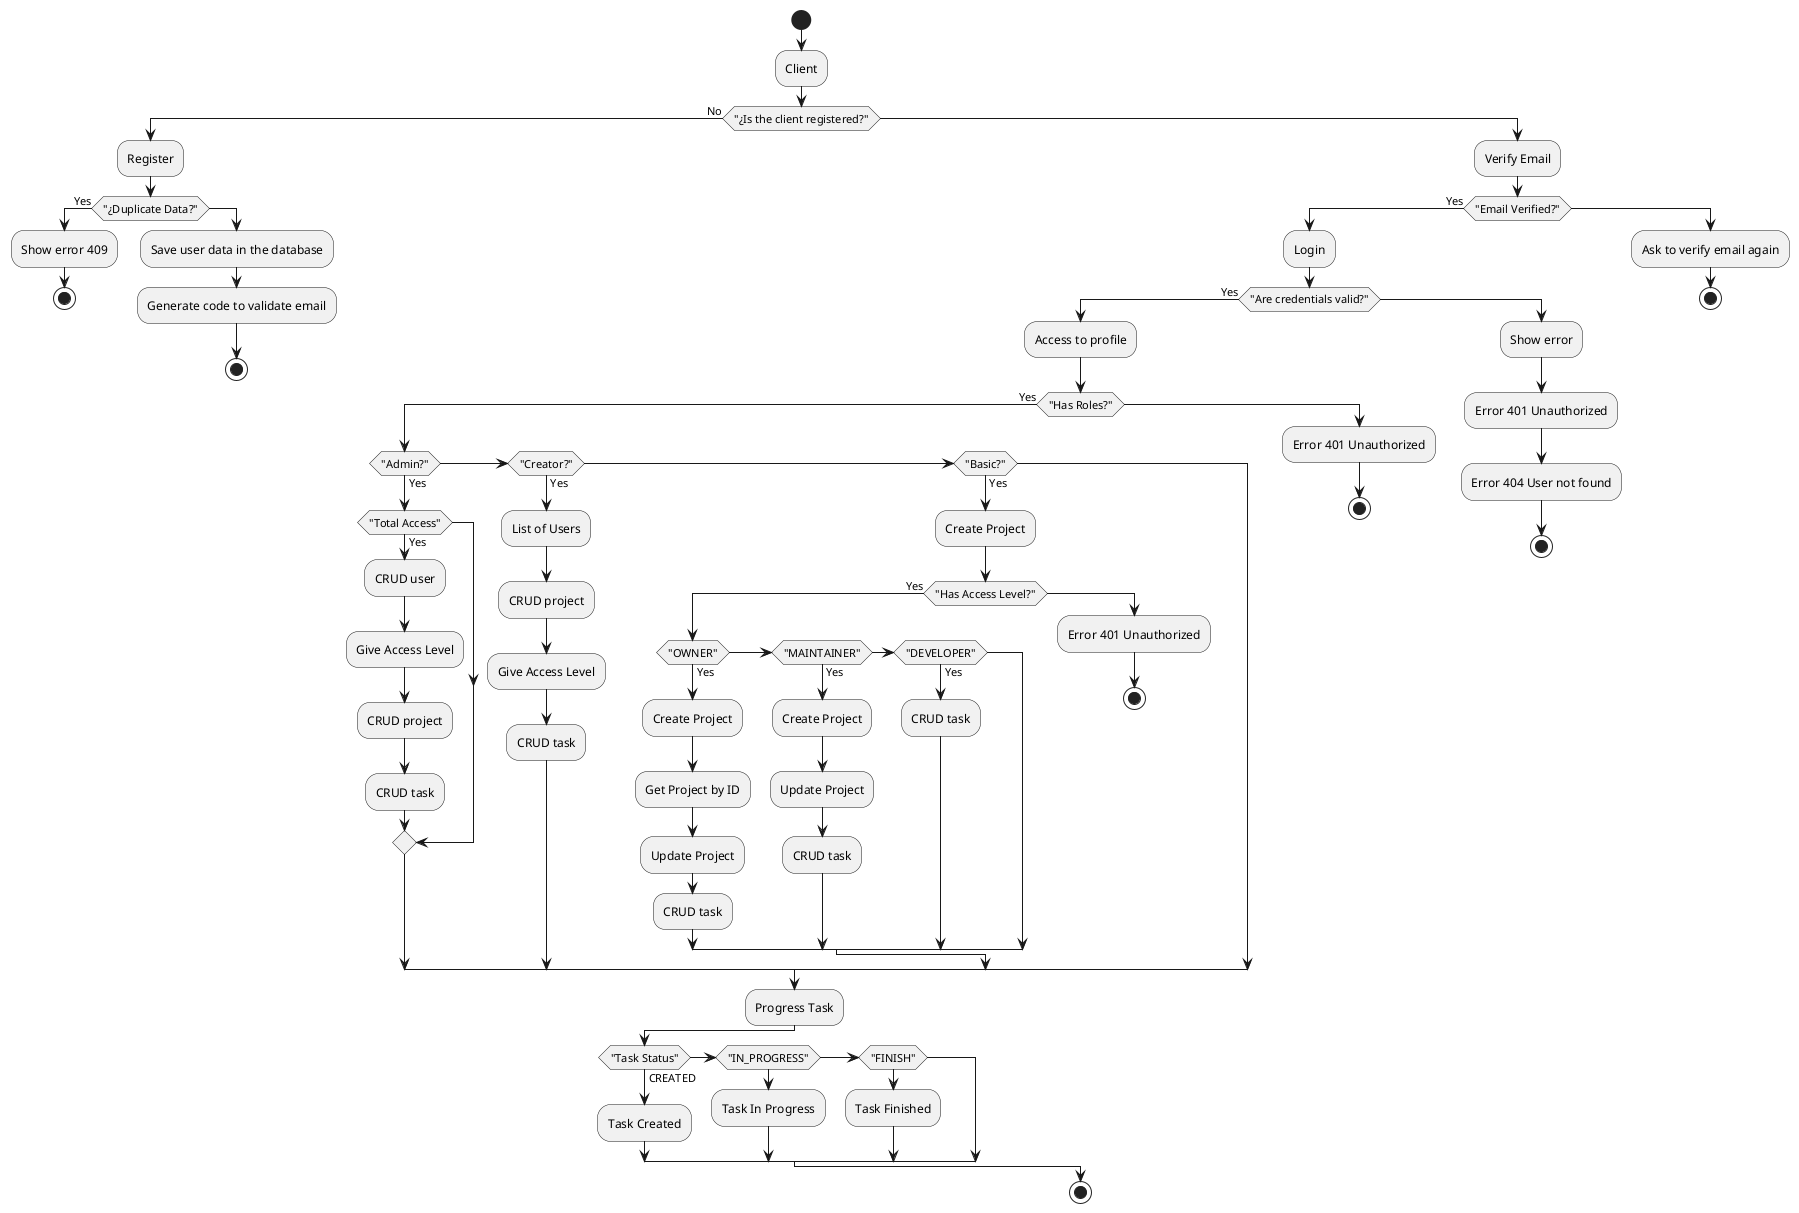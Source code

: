 @startuml TaskFlow

start

:Client;

if ("¿Is the client registered?") then (No)
    :Register;
    if ("¿Duplicate Data?") then (Yes)
        :Show error 409;
        stop
    else
        :Save user data in the database;
        :Generate code to validate email;
        stop
    endif
else
    :Verify Email;
    if ("Email Verified?") then (Yes)
        :Login;
        if ("Are credentials valid?") then (Yes)
            :Access to profile;

            if ("Has Roles?") then (Yes)
                if ("Admin?") then (Yes)
                    if ("Total Access") then (Yes)
                        :CRUD user;
                        :Give Access Level;
                        :CRUD project;
                        :CRUD task;
                    endif
                elseif ("Creator?") then (Yes)
                    :List of Users;
                    :CRUD project;
                    :Give Access Level;
                    :CRUD task;
                elseif ("Basic?") then (Yes)
                    :Create Project;
                    if ("Has Access Level?") then (Yes)
                        if ("OWNER") then (Yes)
                            :Create Project;
                            :Get Project by ID;
                            :Update Project;
                            :CRUD task;
                        elseif ("MAINTAINER") then (Yes)
                            :Create Project;
                            :Update Project;
                            :CRUD task;
                        elseif ("DEVELOPER") then (Yes)
                            :CRUD task;
                        endif
                    else
                        :Error 401 Unauthorized;
                        stop
                    endif
                endif

                :Progress Task;
                if ("Task Status") then (CREATED)
                    :Task Created;
                elseif ("IN_PROGRESS")
                    :Task In Progress;
                elseif ("FINISH")
                    :Task Finished;
                endif

            else
                :Error 401 Unauthorized;
                stop
            endif

            stop
        else
            :Show error;
            :Error 401 Unauthorized;
            :Error 404 User not found;
            stop
        endif
    else
        :Ask to verify email again;
        stop
    endif
endif

@enduml
